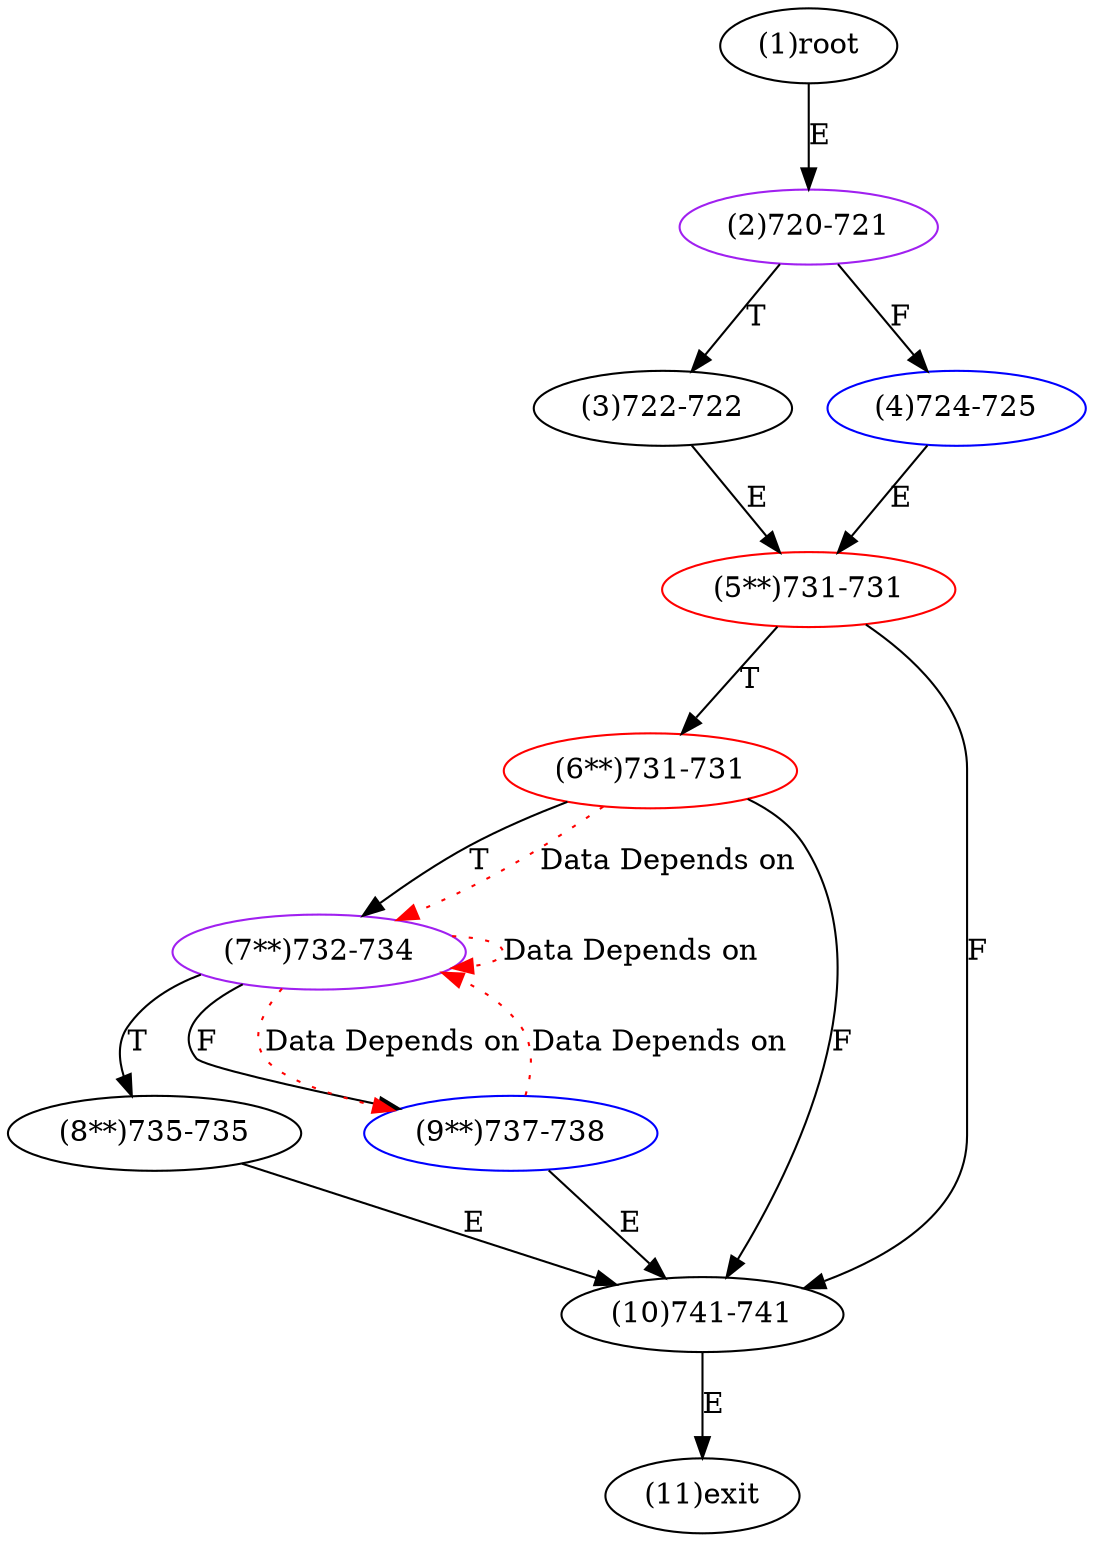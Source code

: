 digraph "" { 
1[ label="(1)root"];
2[ label="(2)720-721",color=purple];
3[ label="(3)722-722"];
4[ label="(4)724-725",color=blue];
5[ label="(5**)731-731",color=red];
6[ label="(6**)731-731",color=red];
7[ label="(7**)732-734",color=purple];
8[ label="(8**)735-735"];
9[ label="(9**)737-738",color=blue];
10[ label="(10)741-741"];
11[ label="(11)exit"];
1->2[ label="E"];
2->4[ label="F"];
2->3[ label="T"];
3->5[ label="E"];
4->5[ label="E"];
5->10[ label="F"];
5->6[ label="T"];
6->10[ label="F"];
6->7[ label="T"];
7->9[ label="F"];
7->8[ label="T"];
8->10[ label="E"];
9->10[ label="E"];
10->11[ label="E"];
6->7[ color="red" label="Data Depends on" style = dotted ];
7->7[ color="red" label="Data Depends on" style = dotted ];
7->9[ color="red" label="Data Depends on" style = dotted ];
9->7[ color="red" label="Data Depends on" style = dotted ];
}